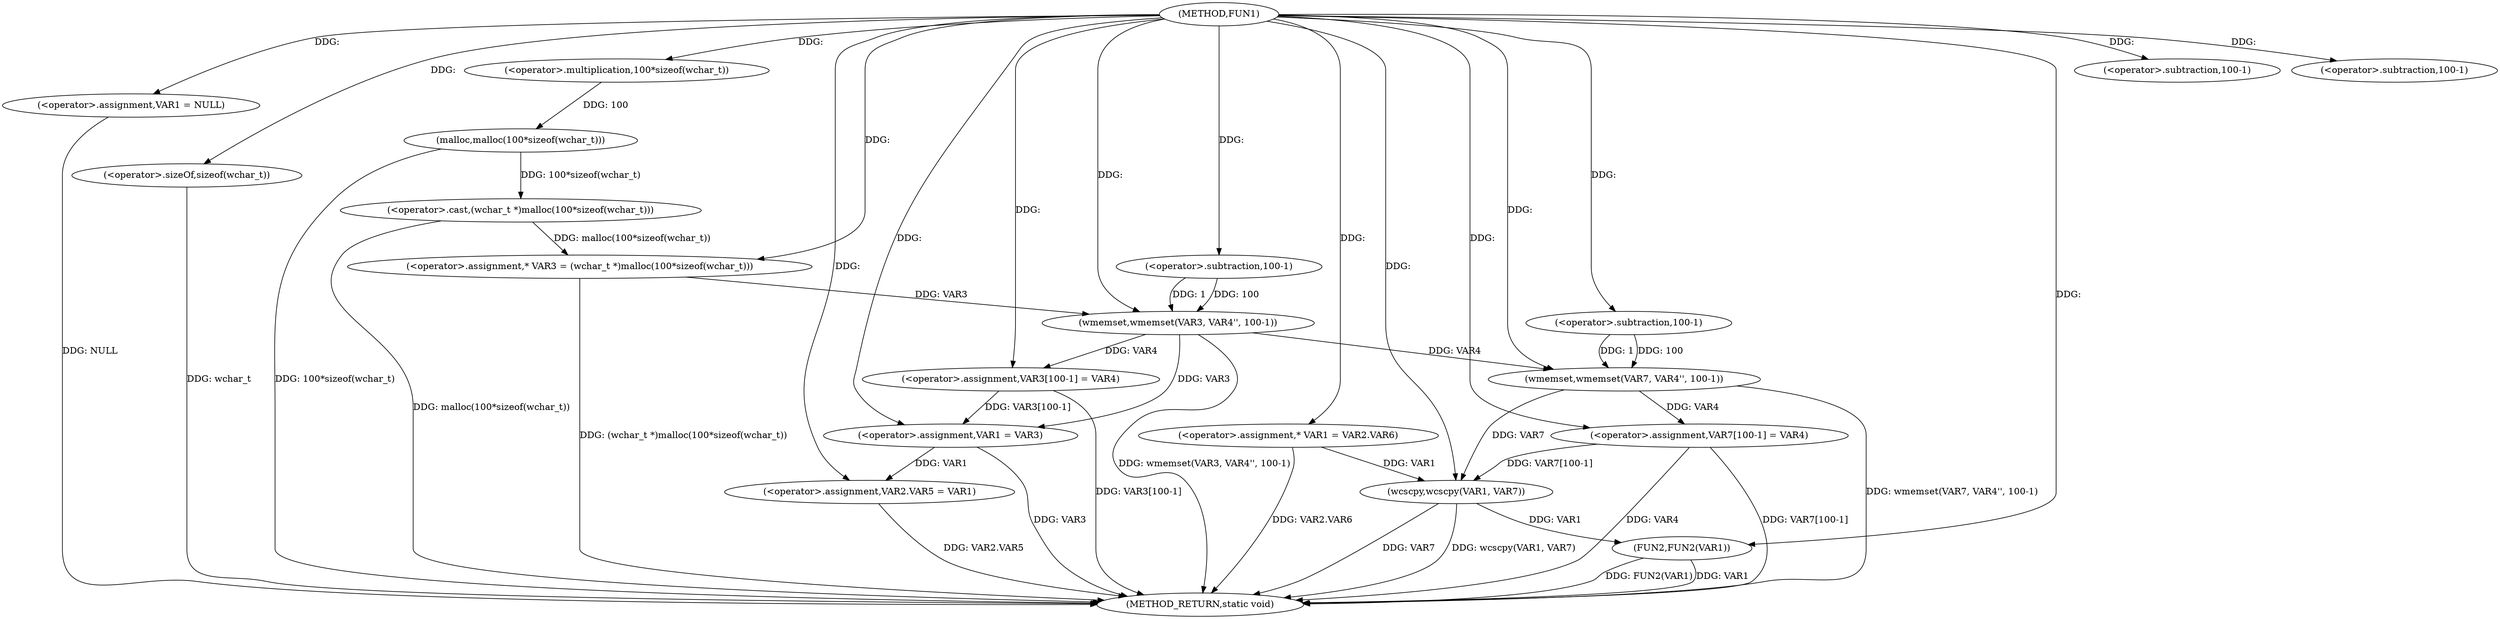 digraph FUN1 {  
"1000100" [label = "(METHOD,FUN1)" ]
"1000166" [label = "(METHOD_RETURN,static void)" ]
"1000104" [label = "(<operator>.assignment,VAR1 = NULL)" ]
"1000109" [label = "(<operator>.assignment,* VAR3 = (wchar_t *)malloc(100*sizeof(wchar_t)))" ]
"1000111" [label = "(<operator>.cast,(wchar_t *)malloc(100*sizeof(wchar_t)))" ]
"1000113" [label = "(malloc,malloc(100*sizeof(wchar_t)))" ]
"1000114" [label = "(<operator>.multiplication,100*sizeof(wchar_t))" ]
"1000116" [label = "(<operator>.sizeOf,sizeof(wchar_t))" ]
"1000118" [label = "(wmemset,wmemset(VAR3, VAR4'', 100-1))" ]
"1000121" [label = "(<operator>.subtraction,100-1)" ]
"1000124" [label = "(<operator>.assignment,VAR3[100-1] = VAR4)" ]
"1000127" [label = "(<operator>.subtraction,100-1)" ]
"1000131" [label = "(<operator>.assignment,VAR1 = VAR3)" ]
"1000134" [label = "(<operator>.assignment,VAR2.VAR5 = VAR1)" ]
"1000141" [label = "(<operator>.assignment,* VAR1 = VAR2.VAR6)" ]
"1000148" [label = "(wmemset,wmemset(VAR7, VAR4'', 100-1))" ]
"1000151" [label = "(<operator>.subtraction,100-1)" ]
"1000154" [label = "(<operator>.assignment,VAR7[100-1] = VAR4)" ]
"1000157" [label = "(<operator>.subtraction,100-1)" ]
"1000161" [label = "(wcscpy,wcscpy(VAR1, VAR7))" ]
"1000164" [label = "(FUN2,FUN2(VAR1))" ]
  "1000116" -> "1000166"  [ label = "DDG: wchar_t"] 
  "1000164" -> "1000166"  [ label = "DDG: FUN2(VAR1)"] 
  "1000124" -> "1000166"  [ label = "DDG: VAR3[100-1]"] 
  "1000148" -> "1000166"  [ label = "DDG: wmemset(VAR7, VAR4'', 100-1)"] 
  "1000118" -> "1000166"  [ label = "DDG: wmemset(VAR3, VAR4'', 100-1)"] 
  "1000131" -> "1000166"  [ label = "DDG: VAR3"] 
  "1000141" -> "1000166"  [ label = "DDG: VAR2.VAR6"] 
  "1000161" -> "1000166"  [ label = "DDG: VAR7"] 
  "1000113" -> "1000166"  [ label = "DDG: 100*sizeof(wchar_t)"] 
  "1000154" -> "1000166"  [ label = "DDG: VAR4"] 
  "1000154" -> "1000166"  [ label = "DDG: VAR7[100-1]"] 
  "1000134" -> "1000166"  [ label = "DDG: VAR2.VAR5"] 
  "1000111" -> "1000166"  [ label = "DDG: malloc(100*sizeof(wchar_t))"] 
  "1000109" -> "1000166"  [ label = "DDG: (wchar_t *)malloc(100*sizeof(wchar_t))"] 
  "1000161" -> "1000166"  [ label = "DDG: wcscpy(VAR1, VAR7)"] 
  "1000104" -> "1000166"  [ label = "DDG: NULL"] 
  "1000164" -> "1000166"  [ label = "DDG: VAR1"] 
  "1000100" -> "1000104"  [ label = "DDG: "] 
  "1000111" -> "1000109"  [ label = "DDG: malloc(100*sizeof(wchar_t))"] 
  "1000100" -> "1000109"  [ label = "DDG: "] 
  "1000113" -> "1000111"  [ label = "DDG: 100*sizeof(wchar_t)"] 
  "1000114" -> "1000113"  [ label = "DDG: 100"] 
  "1000100" -> "1000114"  [ label = "DDG: "] 
  "1000100" -> "1000116"  [ label = "DDG: "] 
  "1000109" -> "1000118"  [ label = "DDG: VAR3"] 
  "1000100" -> "1000118"  [ label = "DDG: "] 
  "1000121" -> "1000118"  [ label = "DDG: 100"] 
  "1000121" -> "1000118"  [ label = "DDG: 1"] 
  "1000100" -> "1000121"  [ label = "DDG: "] 
  "1000118" -> "1000124"  [ label = "DDG: VAR4"] 
  "1000100" -> "1000124"  [ label = "DDG: "] 
  "1000100" -> "1000127"  [ label = "DDG: "] 
  "1000124" -> "1000131"  [ label = "DDG: VAR3[100-1]"] 
  "1000118" -> "1000131"  [ label = "DDG: VAR3"] 
  "1000100" -> "1000131"  [ label = "DDG: "] 
  "1000131" -> "1000134"  [ label = "DDG: VAR1"] 
  "1000100" -> "1000134"  [ label = "DDG: "] 
  "1000100" -> "1000141"  [ label = "DDG: "] 
  "1000100" -> "1000148"  [ label = "DDG: "] 
  "1000118" -> "1000148"  [ label = "DDG: VAR4"] 
  "1000151" -> "1000148"  [ label = "DDG: 100"] 
  "1000151" -> "1000148"  [ label = "DDG: 1"] 
  "1000100" -> "1000151"  [ label = "DDG: "] 
  "1000148" -> "1000154"  [ label = "DDG: VAR4"] 
  "1000100" -> "1000154"  [ label = "DDG: "] 
  "1000100" -> "1000157"  [ label = "DDG: "] 
  "1000141" -> "1000161"  [ label = "DDG: VAR1"] 
  "1000100" -> "1000161"  [ label = "DDG: "] 
  "1000154" -> "1000161"  [ label = "DDG: VAR7[100-1]"] 
  "1000148" -> "1000161"  [ label = "DDG: VAR7"] 
  "1000161" -> "1000164"  [ label = "DDG: VAR1"] 
  "1000100" -> "1000164"  [ label = "DDG: "] 
}
